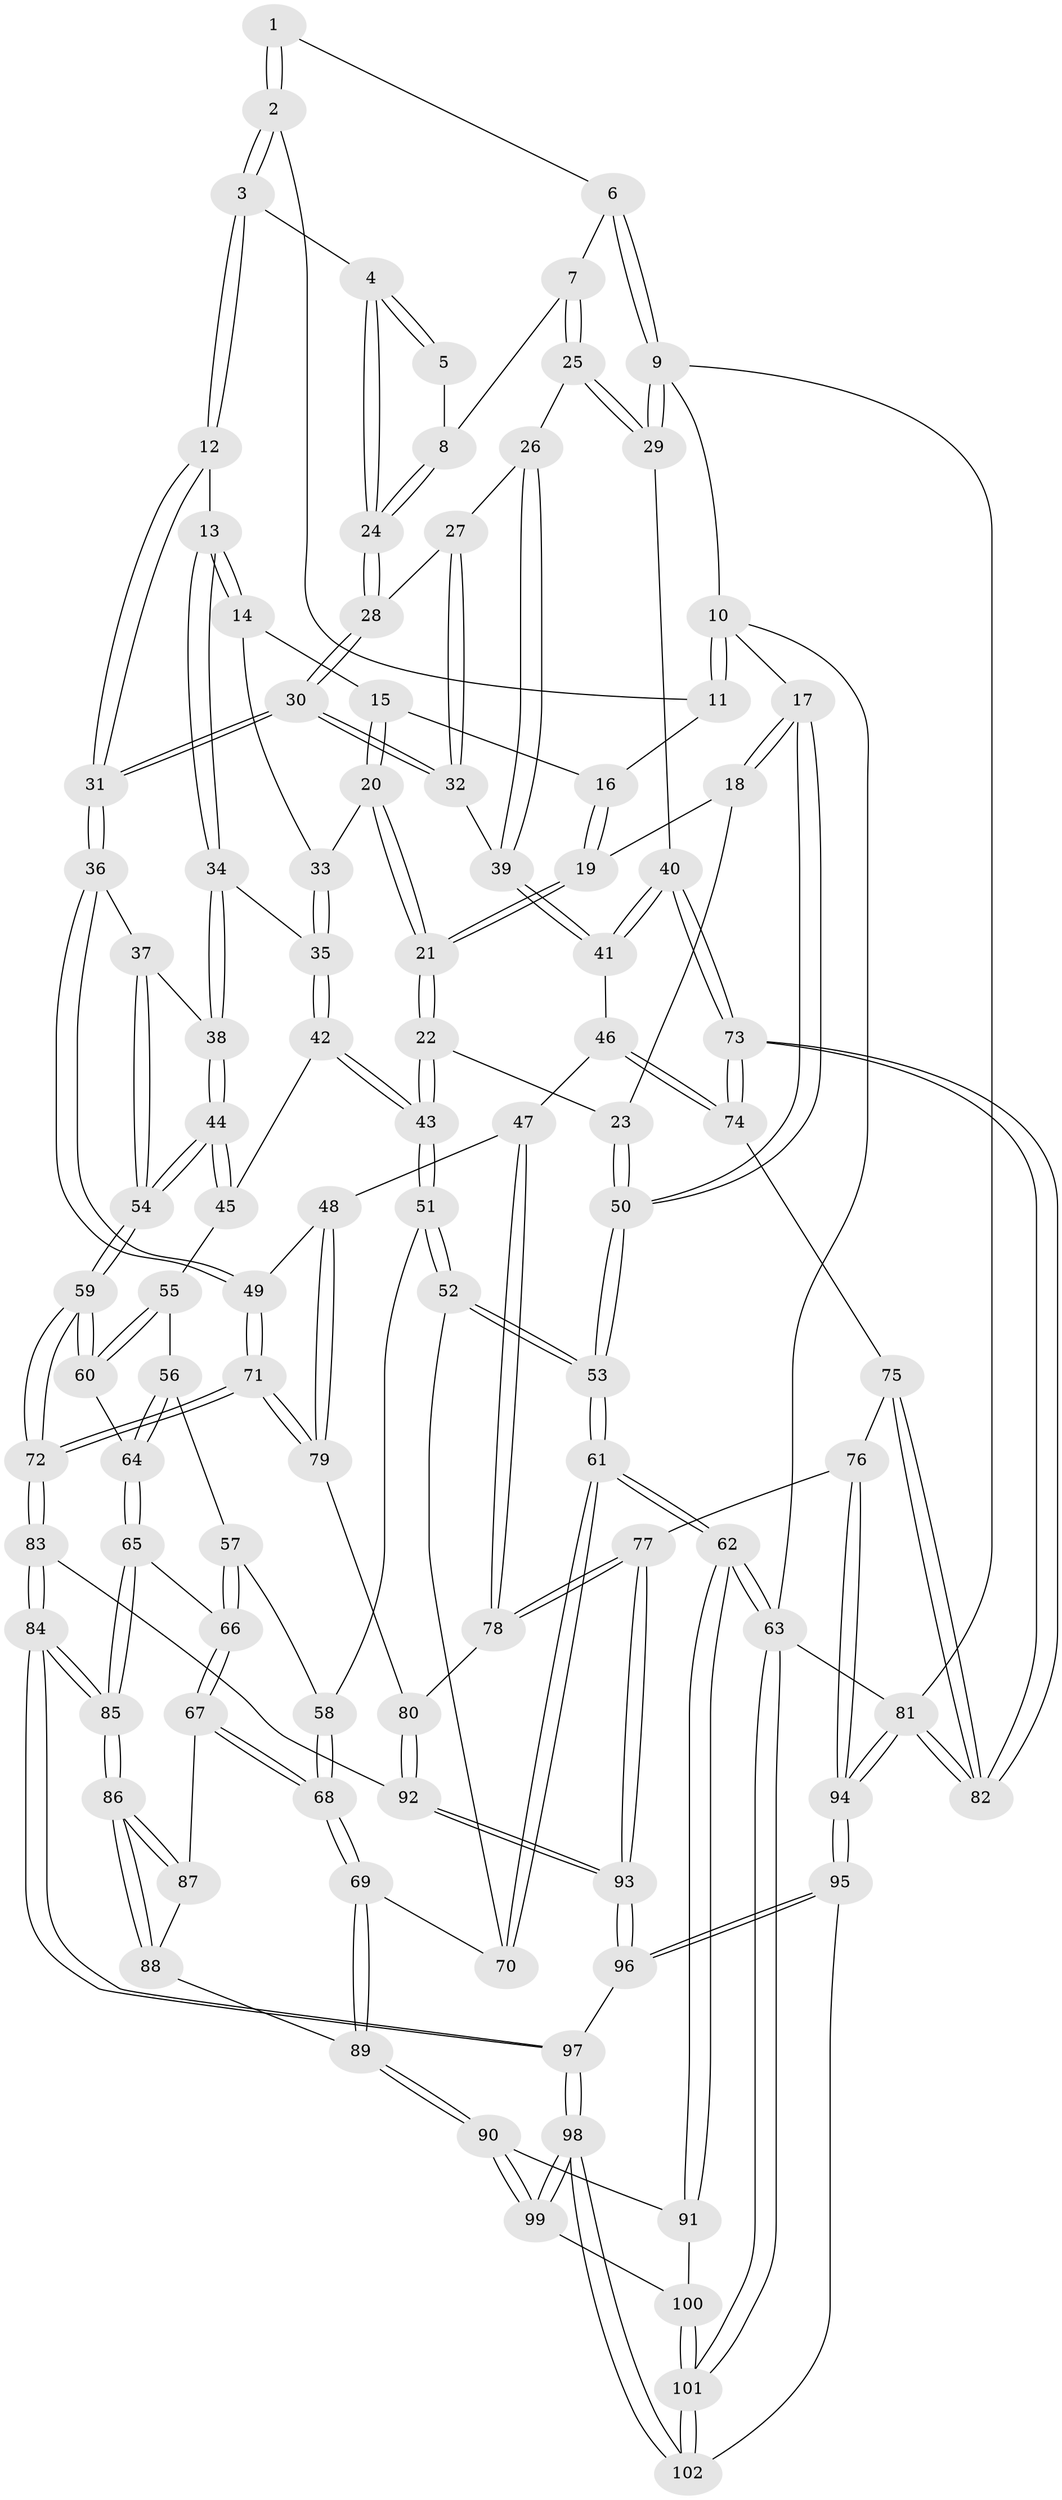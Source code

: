 // Generated by graph-tools (version 1.1) at 2025/11/02/21/25 10:11:13]
// undirected, 102 vertices, 252 edges
graph export_dot {
graph [start="1"]
  node [color=gray90,style=filled];
  1 [pos="+0.9184966797994989+0"];
  2 [pos="+0.5337240269774048+0"];
  3 [pos="+0.6656079574878895+0.15928315873060972"];
  4 [pos="+0.7055296796976351+0.16251544309291388"];
  5 [pos="+0.8786291868958735+0"];
  6 [pos="+1+0"];
  7 [pos="+0.9360605331401214+0.17961975654521717"];
  8 [pos="+0.8482305664071795+0.16769357785423256"];
  9 [pos="+1+0"];
  10 [pos="+0+0"];
  11 [pos="+0.38898446814387383+0"];
  12 [pos="+0.601306425111819+0.2173094461875245"];
  13 [pos="+0.5089048445735991+0.2564532173757791"];
  14 [pos="+0.4865540163455423+0.2422603535559184"];
  15 [pos="+0.37918983013977015+0.0981397422416179"];
  16 [pos="+0.3640337261713992+0.04439869846159754"];
  17 [pos="+0+0"];
  18 [pos="+0.0053638727993213925+0.053998329387848404"];
  19 [pos="+0.14482349503827152+0.1654058797309392"];
  20 [pos="+0.21596504510658948+0.3022751712068695"];
  21 [pos="+0.20550026888792675+0.30752671079085125"];
  22 [pos="+0.18030797161400122+0.38967387165419487"];
  23 [pos="+0.060063993119579474+0.38299483909814663"];
  24 [pos="+0.77885584668078+0.18665575663440523"];
  25 [pos="+1+0.24005999210922782"];
  26 [pos="+1+0.2732441299753413"];
  27 [pos="+0.8668117682037898+0.33024471133533567"];
  28 [pos="+0.783102753090996+0.21937455170634615"];
  29 [pos="+1+0.2666561831984058"];
  30 [pos="+0.7646817476741239+0.4332955137312309"];
  31 [pos="+0.7333749165147797+0.4664899014932788"];
  32 [pos="+0.8477278726500506+0.4079976481917846"];
  33 [pos="+0.24969700798834496+0.2973859058143154"];
  34 [pos="+0.4932474134067066+0.3520128552341687"];
  35 [pos="+0.4620761509609563+0.36879129674131744"];
  36 [pos="+0.7173571626138089+0.5034479812901723"];
  37 [pos="+0.6472328087411454+0.4794605548278853"];
  38 [pos="+0.5289077127151389+0.41215266444499593"];
  39 [pos="+0.8791434398668272+0.4115299593130368"];
  40 [pos="+1+0.4303383310160647"];
  41 [pos="+0.961848427563218+0.4773252424424226"];
  42 [pos="+0.3231178953969381+0.46103517957209755"];
  43 [pos="+0.19905480059888503+0.4244352256430091"];
  44 [pos="+0.46073918865752395+0.5672956485782394"];
  45 [pos="+0.34422222196679214+0.4930345553337315"];
  46 [pos="+0.8690801557381327+0.5855200364061188"];
  47 [pos="+0.8662211420683555+0.5858014562667614"];
  48 [pos="+0.7717449068293386+0.5597879489791349"];
  49 [pos="+0.7203278282800902+0.5160088420698158"];
  50 [pos="+0+0.41175993364717595"];
  51 [pos="+0.17301717552283116+0.5213131878967271"];
  52 [pos="+0.12183446567775343+0.5795179290925982"];
  53 [pos="+0+0.7374839348504009"];
  54 [pos="+0.4677340902127332+0.5832941254356406"];
  55 [pos="+0.3370799782321224+0.5365209715953738"];
  56 [pos="+0.27030191766174844+0.6070538736430052"];
  57 [pos="+0.2194653141160163+0.571937412177015"];
  58 [pos="+0.18672691681047346+0.5391226482346357"];
  59 [pos="+0.4832143384583678+0.662114403918182"];
  60 [pos="+0.3313296968239133+0.645571666493372"];
  61 [pos="+0+0.7470769240461996"];
  62 [pos="+0+0.7518454608628506"];
  63 [pos="+0+1"];
  64 [pos="+0.31471126962749607+0.6537851491129992"];
  65 [pos="+0.3037973215063866+0.6700157419785526"];
  66 [pos="+0.2516637681110112+0.6903949723800886"];
  67 [pos="+0.24947357427608546+0.6918832778075783"];
  68 [pos="+0.22456773591624846+0.6980111078709402"];
  69 [pos="+0.19076676049023333+0.7158821773814982"];
  70 [pos="+0.18623776570016984+0.7131562639621847"];
  71 [pos="+0.5662267053860076+0.6972333569167953"];
  72 [pos="+0.5325338782727722+0.7276848198998264"];
  73 [pos="+1+0.6346979403356884"];
  74 [pos="+1+0.6611689517391852"];
  75 [pos="+0.938459035687723+0.740528729623771"];
  76 [pos="+0.8952181907986506+0.7660518855591147"];
  77 [pos="+0.8897876310977401+0.7654636983072483"];
  78 [pos="+0.8591855477208012+0.7357740788494739"];
  79 [pos="+0.7648877421887237+0.6982734619233367"];
  80 [pos="+0.7728869379295532+0.7269219187264283"];
  81 [pos="+1+1"];
  82 [pos="+1+1"];
  83 [pos="+0.530941629365992+0.7845420339168687"];
  84 [pos="+0.443063806423953+0.896426414254323"];
  85 [pos="+0.35745084408408073+0.8115064317608578"];
  86 [pos="+0.31007577444691714+0.7904429047475108"];
  87 [pos="+0.2609532535250862+0.7194158067304381"];
  88 [pos="+0.2549218138390151+0.7803690335875838"];
  89 [pos="+0.19419085992346877+0.7814847476859538"];
  90 [pos="+0.18376057765882212+0.803011149483484"];
  91 [pos="+0+0.8398540177697145"];
  92 [pos="+0.7096679226864178+0.8345891969588635"];
  93 [pos="+0.7687426929902023+0.8971813553967736"];
  94 [pos="+1+1"];
  95 [pos="+1+1"];
  96 [pos="+0.8014051324127409+0.9812203101462573"];
  97 [pos="+0.4330972017456228+0.9285955170887281"];
  98 [pos="+0.36437592925012646+1"];
  99 [pos="+0.31843802152841577+1"];
  100 [pos="+0.0582365204344819+0.8987907431823422"];
  101 [pos="+0.045476810501377106+1"];
  102 [pos="+0.36769793856749167+1"];
  1 -- 2;
  1 -- 2;
  1 -- 6;
  2 -- 3;
  2 -- 3;
  2 -- 11;
  3 -- 4;
  3 -- 12;
  3 -- 12;
  4 -- 5;
  4 -- 5;
  4 -- 24;
  4 -- 24;
  5 -- 8;
  6 -- 7;
  6 -- 9;
  6 -- 9;
  7 -- 8;
  7 -- 25;
  7 -- 25;
  8 -- 24;
  8 -- 24;
  9 -- 10;
  9 -- 29;
  9 -- 29;
  9 -- 81;
  10 -- 11;
  10 -- 11;
  10 -- 17;
  10 -- 63;
  11 -- 16;
  12 -- 13;
  12 -- 31;
  12 -- 31;
  13 -- 14;
  13 -- 14;
  13 -- 34;
  13 -- 34;
  14 -- 15;
  14 -- 33;
  15 -- 16;
  15 -- 20;
  15 -- 20;
  16 -- 19;
  16 -- 19;
  17 -- 18;
  17 -- 18;
  17 -- 50;
  17 -- 50;
  18 -- 19;
  18 -- 23;
  19 -- 21;
  19 -- 21;
  20 -- 21;
  20 -- 21;
  20 -- 33;
  21 -- 22;
  21 -- 22;
  22 -- 23;
  22 -- 43;
  22 -- 43;
  23 -- 50;
  23 -- 50;
  24 -- 28;
  24 -- 28;
  25 -- 26;
  25 -- 29;
  25 -- 29;
  26 -- 27;
  26 -- 39;
  26 -- 39;
  27 -- 28;
  27 -- 32;
  27 -- 32;
  28 -- 30;
  28 -- 30;
  29 -- 40;
  30 -- 31;
  30 -- 31;
  30 -- 32;
  30 -- 32;
  31 -- 36;
  31 -- 36;
  32 -- 39;
  33 -- 35;
  33 -- 35;
  34 -- 35;
  34 -- 38;
  34 -- 38;
  35 -- 42;
  35 -- 42;
  36 -- 37;
  36 -- 49;
  36 -- 49;
  37 -- 38;
  37 -- 54;
  37 -- 54;
  38 -- 44;
  38 -- 44;
  39 -- 41;
  39 -- 41;
  40 -- 41;
  40 -- 41;
  40 -- 73;
  40 -- 73;
  41 -- 46;
  42 -- 43;
  42 -- 43;
  42 -- 45;
  43 -- 51;
  43 -- 51;
  44 -- 45;
  44 -- 45;
  44 -- 54;
  44 -- 54;
  45 -- 55;
  46 -- 47;
  46 -- 74;
  46 -- 74;
  47 -- 48;
  47 -- 78;
  47 -- 78;
  48 -- 49;
  48 -- 79;
  48 -- 79;
  49 -- 71;
  49 -- 71;
  50 -- 53;
  50 -- 53;
  51 -- 52;
  51 -- 52;
  51 -- 58;
  52 -- 53;
  52 -- 53;
  52 -- 70;
  53 -- 61;
  53 -- 61;
  54 -- 59;
  54 -- 59;
  55 -- 56;
  55 -- 60;
  55 -- 60;
  56 -- 57;
  56 -- 64;
  56 -- 64;
  57 -- 58;
  57 -- 66;
  57 -- 66;
  58 -- 68;
  58 -- 68;
  59 -- 60;
  59 -- 60;
  59 -- 72;
  59 -- 72;
  60 -- 64;
  61 -- 62;
  61 -- 62;
  61 -- 70;
  61 -- 70;
  62 -- 63;
  62 -- 63;
  62 -- 91;
  62 -- 91;
  63 -- 101;
  63 -- 101;
  63 -- 81;
  64 -- 65;
  64 -- 65;
  65 -- 66;
  65 -- 85;
  65 -- 85;
  66 -- 67;
  66 -- 67;
  67 -- 68;
  67 -- 68;
  67 -- 87;
  68 -- 69;
  68 -- 69;
  69 -- 70;
  69 -- 89;
  69 -- 89;
  71 -- 72;
  71 -- 72;
  71 -- 79;
  71 -- 79;
  72 -- 83;
  72 -- 83;
  73 -- 74;
  73 -- 74;
  73 -- 82;
  73 -- 82;
  74 -- 75;
  75 -- 76;
  75 -- 82;
  75 -- 82;
  76 -- 77;
  76 -- 94;
  76 -- 94;
  77 -- 78;
  77 -- 78;
  77 -- 93;
  77 -- 93;
  78 -- 80;
  79 -- 80;
  80 -- 92;
  80 -- 92;
  81 -- 82;
  81 -- 82;
  81 -- 94;
  81 -- 94;
  83 -- 84;
  83 -- 84;
  83 -- 92;
  84 -- 85;
  84 -- 85;
  84 -- 97;
  84 -- 97;
  85 -- 86;
  85 -- 86;
  86 -- 87;
  86 -- 87;
  86 -- 88;
  86 -- 88;
  87 -- 88;
  88 -- 89;
  89 -- 90;
  89 -- 90;
  90 -- 91;
  90 -- 99;
  90 -- 99;
  91 -- 100;
  92 -- 93;
  92 -- 93;
  93 -- 96;
  93 -- 96;
  94 -- 95;
  94 -- 95;
  95 -- 96;
  95 -- 96;
  95 -- 102;
  96 -- 97;
  97 -- 98;
  97 -- 98;
  98 -- 99;
  98 -- 99;
  98 -- 102;
  98 -- 102;
  99 -- 100;
  100 -- 101;
  100 -- 101;
  101 -- 102;
  101 -- 102;
}
